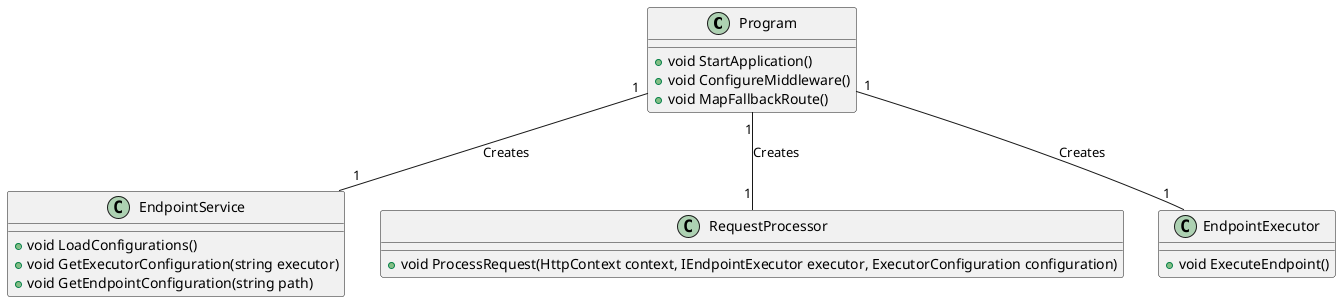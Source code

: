 @startuml
class Program {
  +void StartApplication()
  +void ConfigureMiddleware()
  +void MapFallbackRoute()
}
class EndpointService {
  +void LoadConfigurations()
  +void GetExecutorConfiguration(string executor)
  +void GetEndpointConfiguration(string path)
}
class RequestProcessor {
  +void ProcessRequest(HttpContext context, IEndpointExecutor executor, ExecutorConfiguration configuration)
}
class EndpointExecutor {
  +void ExecuteEndpoint()
}
Program "1" -- "1" EndpointService : Creates
Program "1" -- "1" RequestProcessor : Creates
Program "1" -- "1" EndpointExecutor : Creates
@enduml

View Diagram: https://showme.redstarplugin.com/d/15f8cijM